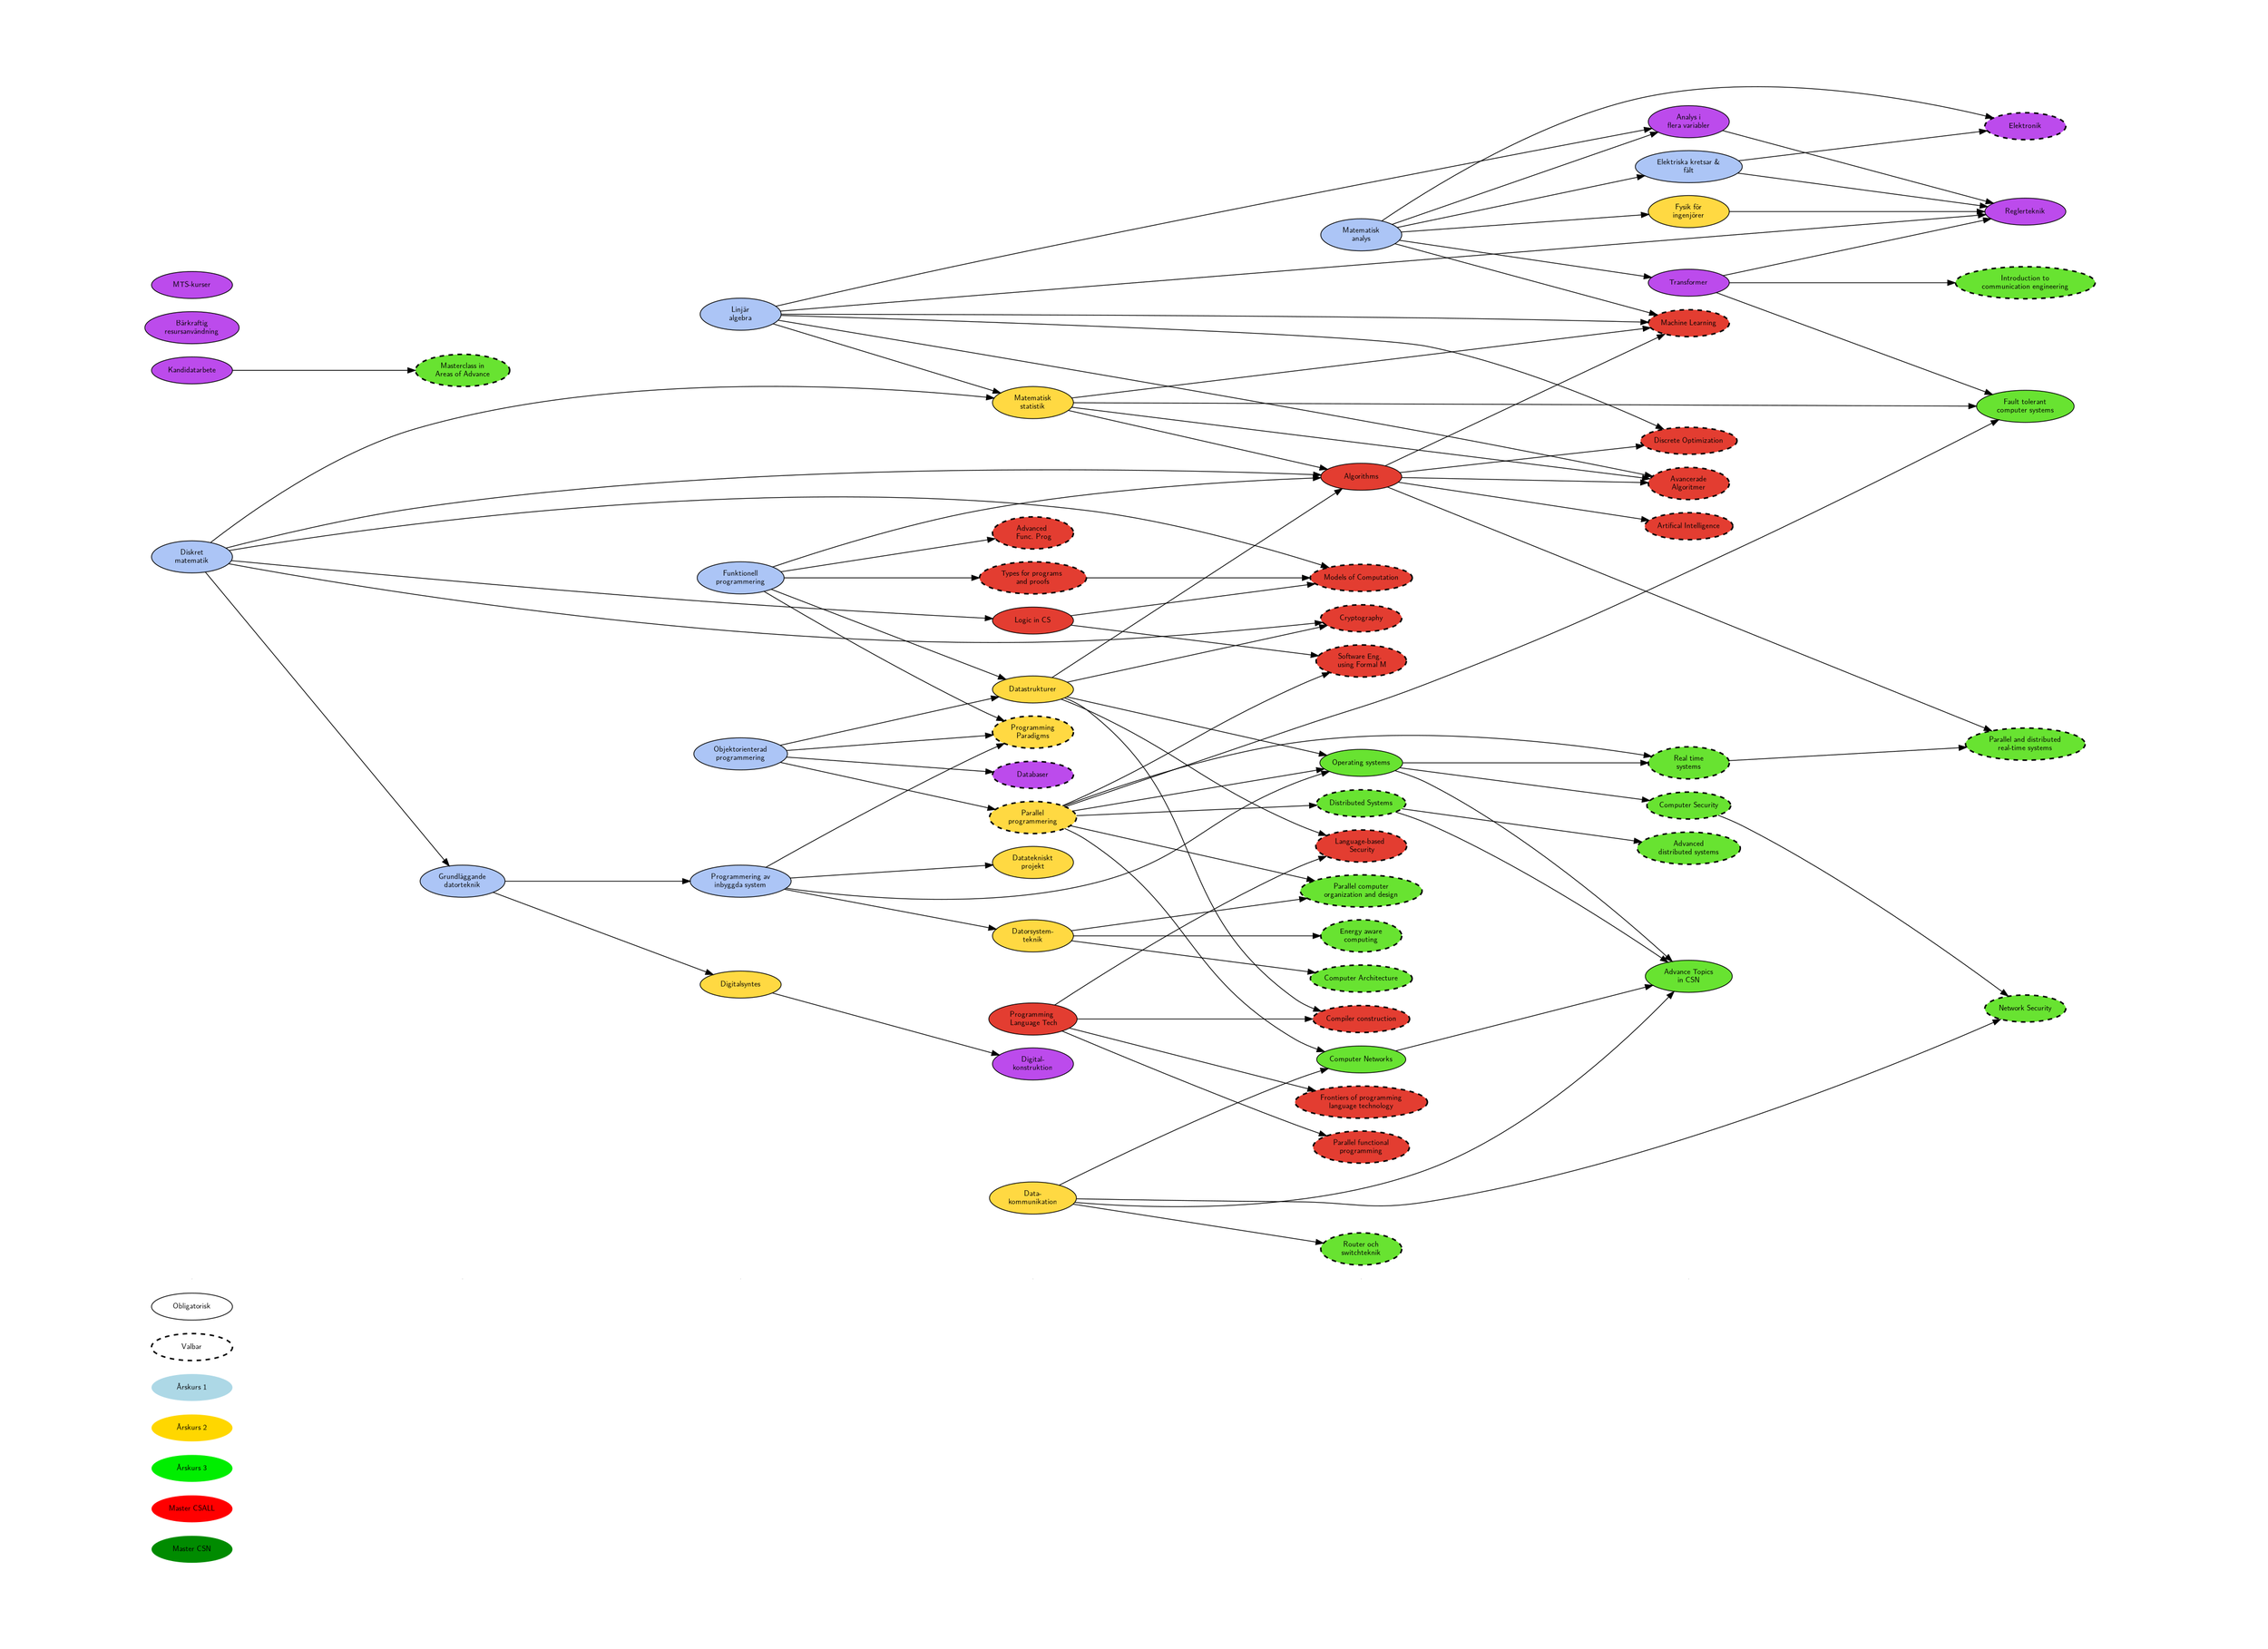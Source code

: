 digraph {
	//nodesep=1
	size="25.5, 17.75"
	ratio=fill
	graph[margin="1,1"]
	//ranksep = 0.01
	rankdir = LR

	//nodesep=0.1
	//fixedsize=true
	//K=10
	splines=true
	overlap=prism
	//arrowsize=10.0
	node [fontname="Latin Modern Sans", fontsize=10, width=1.5]
	fontname="Latin Modern Sans"

	node [style="solid,filled"]

	subgraph Legend {
		node [pin=true]
		label = "Teckenförklaring"
		style=tapered;
		penwidth=0;
		color=lightgrey;
		DM2 [fillcolor = green4, label="Master CSN", penwidth=0, pos="1,2!", pin=true]
		DM1 [fillcolor = red, label="Master CSALL", penwidth=0]
		D3 [fillcolor = green2, label="Årskurs 3", penwidth=0]
		D2 [fillcolor = gold1, label="Årskurs 2", penwidth=0]
		D1 [fillcolor = lightblue, label="Årskurs 1", penwidth=0]

		Valbar [style="dashed", penwidth=2]
		Obligatorisk [style="solid"]
	}

	subgraph Fulhack {
		node[shape=none, width=0, height=0, label=""];
		edge[dir=none, style=invis];
		L1 -> L2 -> L3 -> L4 -> L5 -> L6
	}

	subgraph TKDAT1 {
		label = "TKDAT-1"
		node [fillcolor="#ACC5F6"]
		haskell [label = "Funktionell\nprogrammering"]
		diskmat [label = "Diskret\nmatematik"]
		linalg [label = "Linjär\nalgebra"]
		digodat [label = "Grundläggande\ndatorteknik"]
		analys [label = "Matematisk\nanalys"]
		mop [label = "Programmering av\ninbyggda system"]
		el [label = "Elektriska kretsar &\nfält"]
		oop [label = "Objektorienterad\nprogrammering"]
	}

	diskmat -> digodat
	digodat -> mop
	analys -> el

	subgraph TKDAT2 {
		label = "TKDAT-2"
		//rank = same
		node [fillcolor="#FFD942"]
		matstat [label = "Matematisk\nstatistik"]
		fysik [label = "Fysik för\ningenjörer"]
		dstrukt [label = "Datastrukturer"]
		syntes [label = "Digitalsyntes"]
		dtekproj [label = "Datatekniskt\nprojekt"]
		subgraph {
			node [style="dashed, filled", penwidth=2]
			pp [label = "Programming\nParadigms"]
			concurrent [label = "Parallel\nprogrammering"]
		}
		dst [ label = "Datorsystem-\nteknik"]
		datakom [label = "Data-\nkommunikation"]
	}
	mop -> dtekproj
	haskell -> pp
	haskell -> dstrukt
	oop -> dstrukt
	oop -> concurrent
	oop -> pp
	mop -> pp
	digodat -> syntes
	mop -> dst
	analys -> fysik
	linalg -> matstat
	diskmat -> matstat

	subgraph TKDAT3 {
		label = "TKDAT-3"
		//rank = same
		node [fillcolor = "#BC4BEC"]
		tss [label = "Transformer"]
		regler [label = "Reglerteknik"]
        kandidat [label="Kandidatarbete"]
		barsaft [label = "Bärkraftig\nresursanvändning"]
        mts [label = "MTS-kurser"]
        	flervar [label = "Analys i\nflera variabler"]
		digkonstr [label = "Digital-\nkonstruktion"]
        subgraph {
			node [style="dashed, filled", penwidth=2]
            elektronik [label="Elektronik"]
            databas [label="Databaser"]
        }
	}
    analys -> elektronik
    el -> elektronik
	tss -> regler
	analys -> tss
	//analys -> regler //uppenbart
	fysik -> regler
	el -> regler
	linalg -> regler
	oop -> databas
	subgraph CSALL {
		label = "CSALL"
		node [fillcolor="#E33D31"]
		prolang [label = "Programming \n Language Tech"]
		algoritmer [label ="Algorithms"]
		logik [label = "Logic in CS"]

		// Valbara
		subgraph {
			node [style="dashed, filled", penwidth=2]
    		frontProgramming [label="Frontiers of programming\nlanguage technology"]
	    	compilerConst [label="Compiler construction"]
	    	paraFunc [label="Parallel functional\nprogramming"]
	    	advAlg [label = "Avancerade\nAlgoritmer"]
	    	advFunc [label = "Advanced \n Func. Prog"]
	    	ml [label = "Machine Learning"]
	    	softEng [label ="Software Eng. \n using Formal M"]
	    	discopt [label = "Discrete Optimization"]
	    	ai [label ="Artifical Intelligence"]
	    	models [label ="Models of Computation"]
	    	langsecurity [label ="Language-based \n Security"]
	    	types [label = "Types for programs \n and proofs "]
	    	crypto [label = "Cryptography"]
        }
	}

    prolang -> paraFunc
	diskmat -> models
	logik -> models
	diskmat -> crypto
    dstrukt -> crypto
	haskell -> types
	types -> models
	algoritmer -> discopt
	linalg -> discopt
	concurrent -> softEng
	logik -> softEng
	diskmat -> logik [minlen = 3]
	matstat -> advAlg
	linalg -> advAlg
	algoritmer -> advAlg
	algoritmer -> ml
	analys -> ml [weight=10]
	matstat -> ml
	linalg -> ml
	haskell -> advFunc
	//dstrukt -> ml //"uppenbar"
	algoritmer -> ai
	dstrukt -> compilerConst
    prolang -> langsecurity
    dstrukt -> langsecurity
    prolang -> compilerConst
    prolang -> frontProgramming

	subgraph CSN {
		node [fillcolor="#68E331"]
        computerNetworks [label="Computer Networks"]
		oS [label="Operating systems"]
		ftcs [label="Fault tolerant\ncomputer systems"]
		advTopicsCSN [label="Advance Topics\nin CSN"]

		// Valbara
		subgraph {
			node [style="dashed, filled", penwidth=2]
            advDistSys [label="Advanced\ndistributed systems"]
		    networkSecurity [label="Network Security"]
    		computerSecurity [label="Computer Security"]
	    	rts [label="Real time\nsystems"]
	    	parallelOrganization [label="Parallel computer\norganization and design"]
	    	parallelRTS [label="Parallel and distributed\nreal-time systems"]
	    	distSys [label="Distributed Systems"]
            energyComp [label="Energy aware\ncomputing"]
            routerSwitch [label="Router och\nswitchteknik"]
            commEng [label="Introduction to\ncommunication engineering"]
            compArch [label="Computer Architecture"]
            mInAdv [label="Masterclass in\nAreas of Advance"]
		}
	}
    kandidat -> mInAdv
    dst -> compArch
    tss -> commEng
    datakom -> routerSwitch
    dst -> energyComp
    matstat -> ftcs
    tss -> ftcs
    concurrent -> ftcs
    concurrent -> distSys
    distSys -> advTopicsCSN
	distSys -> advDistSys
	datakom -> networkSecurity
	datakom -> computerNetworks
    datakom -> advTopicsCSN
	concurrent -> computerNetworks
	computerNetworks -> advTopicsCSN
    dstrukt -> oS
	mop -> oS
    concurrent -> oS
    oS -> computerSecurity
    oS -> advTopicsCSN
    oS -> rts
    concurrent -> rts
    rts -> parallelRTS
    algoritmer -> parallelRTS
    computerSecurity -> networkSecurity
    concurrent -> parallelOrganization
    dst -> parallelOrganization


	syntes -> digkonstr
	linalg -> flervar
	analys -> flervar
	flervar -> regler
	dstrukt -> algoritmer
	haskell -> algoritmer
	diskmat -> algoritmer
	matstat -> algoritmer

	//lolnode [label="", image="sndlogo.svg"]


}

